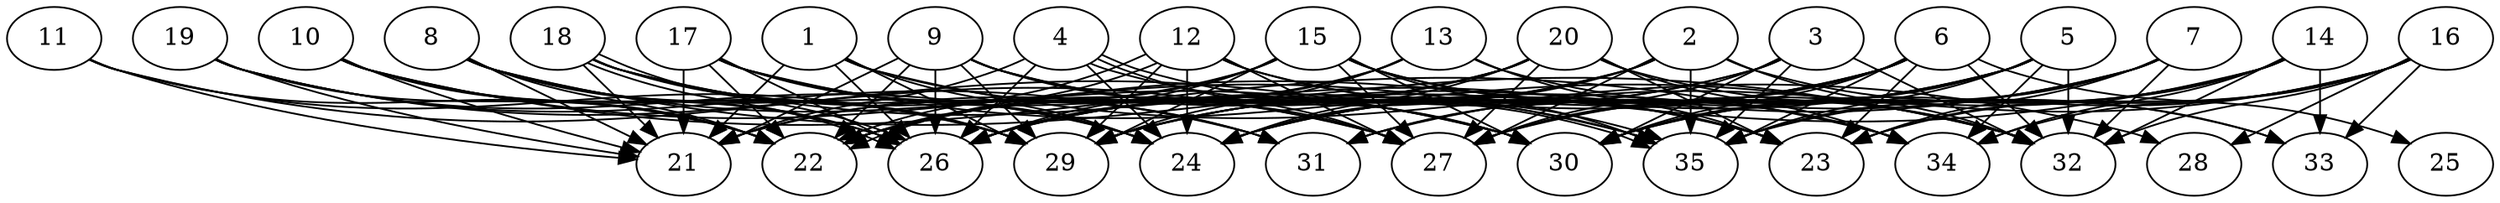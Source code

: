 // DAG automatically generated by daggen at Thu Oct  3 14:05:36 2019
// ./daggen --dot -n 35 --ccr 0.4 --fat 0.9 --regular 0.5 --density 0.7 --mindata 5242880 --maxdata 52428800 
digraph G {
  1 [size="103731200", alpha="0.12", expect_size="41492480"] 
  1 -> 21 [size ="41492480"]
  1 -> 24 [size ="41492480"]
  1 -> 26 [size ="41492480"]
  1 -> 28 [size ="41492480"]
  1 -> 29 [size ="41492480"]
  1 -> 30 [size ="41492480"]
  2 [size="71290880", alpha="0.01", expect_size="28516352"] 
  2 -> 22 [size ="28516352"]
  2 -> 24 [size ="28516352"]
  2 -> 26 [size ="28516352"]
  2 -> 27 [size ="28516352"]
  2 -> 32 [size ="28516352"]
  2 -> 33 [size ="28516352"]
  2 -> 35 [size ="28516352"]
  3 [size="128422400", alpha="0.03", expect_size="51368960"] 
  3 -> 26 [size ="51368960"]
  3 -> 27 [size ="51368960"]
  3 -> 29 [size ="51368960"]
  3 -> 30 [size ="51368960"]
  3 -> 32 [size ="51368960"]
  3 -> 35 [size ="51368960"]
  4 [size="51832320", alpha="0.20", expect_size="20732928"] 
  4 -> 21 [size ="20732928"]
  4 -> 24 [size ="20732928"]
  4 -> 26 [size ="20732928"]
  4 -> 27 [size ="20732928"]
  4 -> 35 [size ="20732928"]
  4 -> 35 [size ="20732928"]
  5 [size="52103680", alpha="0.05", expect_size="20841472"] 
  5 -> 24 [size ="20841472"]
  5 -> 27 [size ="20841472"]
  5 -> 29 [size ="20841472"]
  5 -> 30 [size ="20841472"]
  5 -> 31 [size ="20841472"]
  5 -> 32 [size ="20841472"]
  5 -> 34 [size ="20841472"]
  5 -> 35 [size ="20841472"]
  6 [size="102274560", alpha="0.19", expect_size="40909824"] 
  6 -> 23 [size ="40909824"]
  6 -> 24 [size ="40909824"]
  6 -> 25 [size ="40909824"]
  6 -> 26 [size ="40909824"]
  6 -> 27 [size ="40909824"]
  6 -> 29 [size ="40909824"]
  6 -> 30 [size ="40909824"]
  6 -> 31 [size ="40909824"]
  6 -> 32 [size ="40909824"]
  6 -> 35 [size ="40909824"]
  7 [size="104381440", alpha="0.06", expect_size="41752576"] 
  7 -> 23 [size ="41752576"]
  7 -> 24 [size ="41752576"]
  7 -> 29 [size ="41752576"]
  7 -> 30 [size ="41752576"]
  7 -> 32 [size ="41752576"]
  7 -> 35 [size ="41752576"]
  8 [size="74104320", alpha="0.13", expect_size="29641728"] 
  8 -> 21 [size ="29641728"]
  8 -> 22 [size ="29641728"]
  8 -> 24 [size ="29641728"]
  8 -> 26 [size ="29641728"]
  8 -> 29 [size ="29641728"]
  8 -> 30 [size ="29641728"]
  8 -> 32 [size ="29641728"]
  9 [size="87106560", alpha="0.15", expect_size="34842624"] 
  9 -> 21 [size ="34842624"]
  9 -> 22 [size ="34842624"]
  9 -> 23 [size ="34842624"]
  9 -> 26 [size ="34842624"]
  9 -> 27 [size ="34842624"]
  9 -> 29 [size ="34842624"]
  9 -> 30 [size ="34842624"]
  9 -> 35 [size ="34842624"]
  10 [size="87247360", alpha="0.02", expect_size="34898944"] 
  10 -> 21 [size ="34898944"]
  10 -> 22 [size ="34898944"]
  10 -> 26 [size ="34898944"]
  10 -> 29 [size ="34898944"]
  10 -> 34 [size ="34898944"]
  10 -> 35 [size ="34898944"]
  11 [size="35955200", alpha="0.17", expect_size="14382080"] 
  11 -> 21 [size ="14382080"]
  11 -> 22 [size ="14382080"]
  11 -> 29 [size ="14382080"]
  11 -> 30 [size ="14382080"]
  12 [size="104102400", alpha="0.05", expect_size="41640960"] 
  12 -> 22 [size ="41640960"]
  12 -> 22 [size ="41640960"]
  12 -> 23 [size ="41640960"]
  12 -> 24 [size ="41640960"]
  12 -> 27 [size ="41640960"]
  12 -> 29 [size ="41640960"]
  12 -> 34 [size ="41640960"]
  13 [size="111485440", alpha="0.06", expect_size="44594176"] 
  13 -> 22 [size ="44594176"]
  13 -> 23 [size ="44594176"]
  13 -> 26 [size ="44594176"]
  13 -> 29 [size ="44594176"]
  13 -> 32 [size ="44594176"]
  14 [size="129057280", alpha="0.10", expect_size="51622912"] 
  14 -> 22 [size ="51622912"]
  14 -> 23 [size ="51622912"]
  14 -> 27 [size ="51622912"]
  14 -> 30 [size ="51622912"]
  14 -> 32 [size ="51622912"]
  14 -> 33 [size ="51622912"]
  14 -> 34 [size ="51622912"]
  15 [size="128130560", alpha="0.04", expect_size="51252224"] 
  15 -> 21 [size ="51252224"]
  15 -> 22 [size ="51252224"]
  15 -> 26 [size ="51252224"]
  15 -> 27 [size ="51252224"]
  15 -> 29 [size ="51252224"]
  15 -> 30 [size ="51252224"]
  15 -> 32 [size ="51252224"]
  15 -> 34 [size ="51252224"]
  15 -> 35 [size ="51252224"]
  16 [size="42360320", alpha="0.12", expect_size="16944128"] 
  16 -> 23 [size ="16944128"]
  16 -> 28 [size ="16944128"]
  16 -> 30 [size ="16944128"]
  16 -> 31 [size ="16944128"]
  16 -> 32 [size ="16944128"]
  16 -> 33 [size ="16944128"]
  16 -> 34 [size ="16944128"]
  16 -> 35 [size ="16944128"]
  17 [size="34127360", alpha="0.07", expect_size="13650944"] 
  17 -> 21 [size ="13650944"]
  17 -> 22 [size ="13650944"]
  17 -> 24 [size ="13650944"]
  17 -> 26 [size ="13650944"]
  17 -> 30 [size ="13650944"]
  17 -> 31 [size ="13650944"]
  17 -> 32 [size ="13650944"]
  18 [size="66657280", alpha="0.05", expect_size="26662912"] 
  18 -> 21 [size ="26662912"]
  18 -> 23 [size ="26662912"]
  18 -> 26 [size ="26662912"]
  18 -> 26 [size ="26662912"]
  18 -> 27 [size ="26662912"]
  18 -> 29 [size ="26662912"]
  18 -> 31 [size ="26662912"]
  19 [size="24599040", alpha="0.03", expect_size="9839616"] 
  19 -> 21 [size ="9839616"]
  19 -> 22 [size ="9839616"]
  19 -> 24 [size ="9839616"]
  19 -> 27 [size ="9839616"]
  19 -> 31 [size ="9839616"]
  20 [size="112829440", alpha="0.00", expect_size="45131776"] 
  20 -> 21 [size ="45131776"]
  20 -> 22 [size ="45131776"]
  20 -> 23 [size ="45131776"]
  20 -> 24 [size ="45131776"]
  20 -> 26 [size ="45131776"]
  20 -> 27 [size ="45131776"]
  20 -> 33 [size ="45131776"]
  20 -> 34 [size ="45131776"]
  21 [size="124221440", alpha="0.13", expect_size="49688576"] 
  22 [size="106790400", alpha="0.16", expect_size="42716160"] 
  23 [size="20541440", alpha="0.18", expect_size="8216576"] 
  24 [size="54871040", alpha="0.07", expect_size="21948416"] 
  25 [size="114040320", alpha="0.02", expect_size="45616128"] 
  26 [size="19627520", alpha="0.12", expect_size="7851008"] 
  27 [size="90083840", alpha="0.18", expect_size="36033536"] 
  28 [size="13557760", alpha="0.15", expect_size="5423104"] 
  29 [size="41984000", alpha="0.04", expect_size="16793600"] 
  30 [size="57943040", alpha="0.05", expect_size="23177216"] 
  31 [size="58664960", alpha="0.10", expect_size="23465984"] 
  32 [size="16811520", alpha="0.11", expect_size="6724608"] 
  33 [size="108533760", alpha="0.08", expect_size="43413504"] 
  34 [size="95252480", alpha="0.05", expect_size="38100992"] 
  35 [size="15692800", alpha="0.02", expect_size="6277120"] 
}
